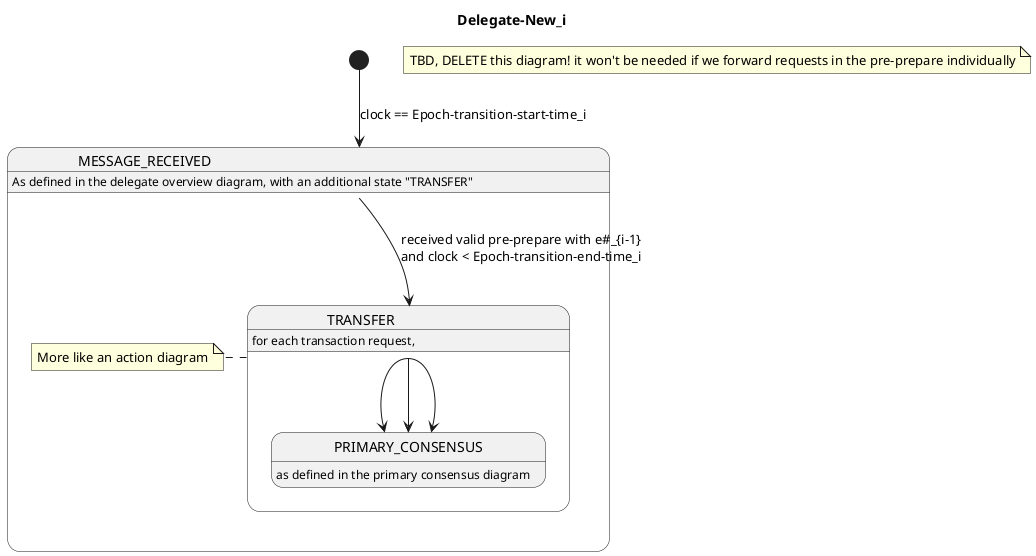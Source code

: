 @startuml

Title Delegate-New_i

note "TBD, DELETE this diagram! it won't be needed if we forward requests in the pre-prepare individually" as N2

[*] --> MESSAGE_RECEIVED : clock == Epoch-transition-start-time_i

State MESSAGE_RECEIVED{
	MESSAGE_RECEIVED :	As defined in the delegate overview diagram, with an additional state "TRANSFER"
	MESSAGE_RECEIVED --> TRANSFER : received valid pre-prepare with e#_{i-1}\nand clock < Epoch-transition-end-time_i
		
	State TRANSFER {
		TRANSFER : for each transaction request,
		TRANSFER --> PRIMARY_CONSENSUS 	
		TRANSFER --> PRIMARY_CONSENSUS
		TRANSFER --> PRIMARY_CONSENSUS
	}
	note right of TRANSFER 
		More like an action diagram
	end note
	
	State PRIMARY_CONSENSUS{
		PRIMARY_CONSENSUS : as defined in the primary consensus diagram 
	}	
}

@enduml

note "Clock-diff-max: the maximum clock difference allowed among delegates." as N2
note "Epoch-start-time_i: the starting time of the epoch_i." as N3
note "Epoch-transition-period_i: [Epoch-start-time_i - Clock-diff-max, Epoch-start-time_i + Clock-diff-max]" as N4
note "Epoch-transition-start-time_i: Epoch-start-time_i - Clock-diff-max" as N5
note "Epoch-transition-end-time_i: Epoch-start-time_i + Clock-diff-max" as N6
note "Delegate_epoch_i: a delegate of epoch_i." as N7
note "Delegate-new_epoch_i: a node added to the set of delegates at the beginning of epoch_i" as N8
note "Delegate-retired_epoch_i: a delegate of epoch_{i-1}, but not longer in epoch_i. " as N9
note "Delegate-existing_epoch_i: (TODO better name) the set of delegate_epoch_i - the set of delegates-new_epoch_i." as N10
note "E#_i: epoch number i in consensus messages" as N11

As a delegate-new_epoch_i, the core software shall start proposing pre-prepares 
only after epoch-transition-start-time_i according to its local clock.

As a delegate-new_epoch_i, the core software shall use e#_i in its pre-prepare messages.

As a delegate-new_epoch_i, receiving a pre-prepare message with e#_{i-1}, 
the the core software shall queue the transactions listed in the batch block into its primary waiting list 
if the node is the first primary of the transactions in epoch_i.
